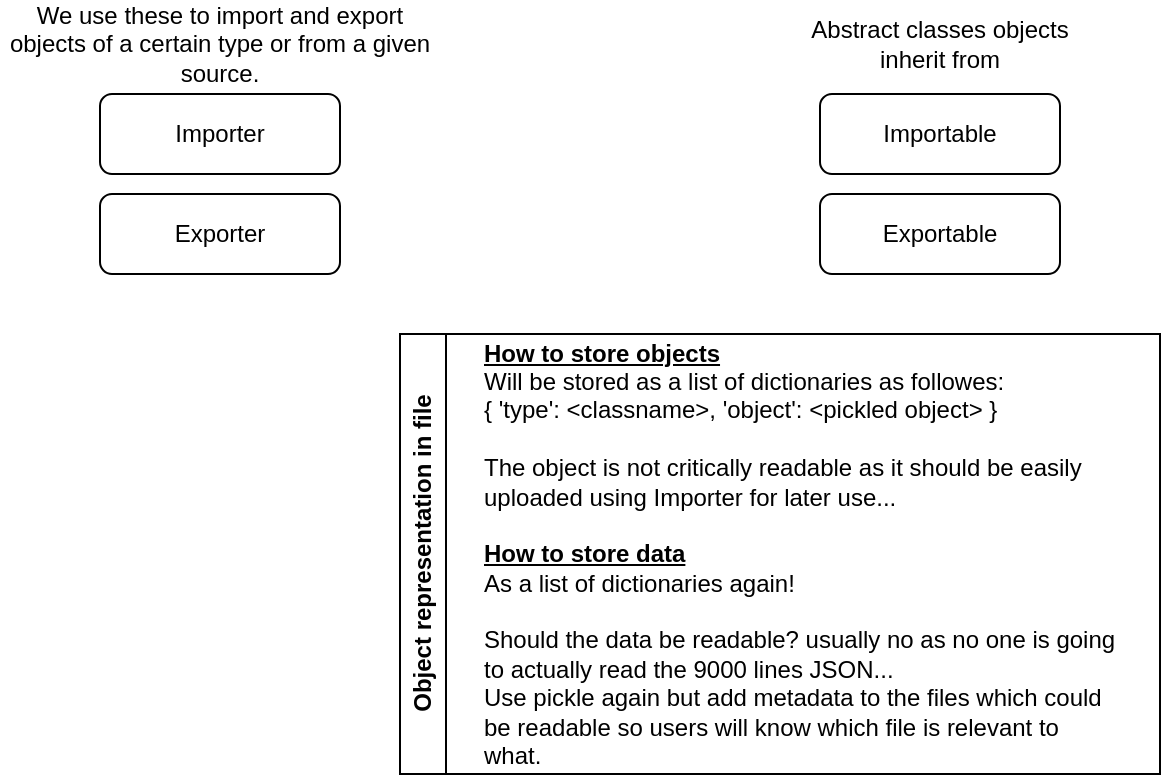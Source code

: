 <mxfile version="28.2.8">
  <diagram name="Page-1" id="KuG4gA4bBI0n0GWI4acN">
    <mxGraphModel dx="1071" dy="578" grid="1" gridSize="10" guides="1" tooltips="1" connect="1" arrows="1" fold="1" page="1" pageScale="1" pageWidth="850" pageHeight="1100" math="0" shadow="0">
      <root>
        <mxCell id="0" />
        <mxCell id="1" parent="0" />
        <mxCell id="2s-MMo-laoQbgs-z7Zpv-1" value="Importer" style="rounded=1;whiteSpace=wrap;html=1;" vertex="1" parent="1">
          <mxGeometry x="60" y="60" width="120" height="40" as="geometry" />
        </mxCell>
        <mxCell id="2s-MMo-laoQbgs-z7Zpv-2" value="Exporter" style="rounded=1;whiteSpace=wrap;html=1;" vertex="1" parent="1">
          <mxGeometry x="60" y="110" width="120" height="40" as="geometry" />
        </mxCell>
        <mxCell id="2s-MMo-laoQbgs-z7Zpv-3" value="We use these to import and export objects of a certain type or from a given source." style="text;html=1;whiteSpace=wrap;strokeColor=none;fillColor=none;align=center;verticalAlign=middle;rounded=0;" vertex="1" parent="1">
          <mxGeometry x="10" y="20" width="220" height="30" as="geometry" />
        </mxCell>
        <mxCell id="2s-MMo-laoQbgs-z7Zpv-4" value="Importable" style="rounded=1;whiteSpace=wrap;html=1;" vertex="1" parent="1">
          <mxGeometry x="420" y="60" width="120" height="40" as="geometry" />
        </mxCell>
        <mxCell id="2s-MMo-laoQbgs-z7Zpv-5" value="Exportable" style="rounded=1;whiteSpace=wrap;html=1;" vertex="1" parent="1">
          <mxGeometry x="420" y="110" width="120" height="40" as="geometry" />
        </mxCell>
        <mxCell id="2s-MMo-laoQbgs-z7Zpv-6" value="Abstract classes objects inherit from" style="text;html=1;whiteSpace=wrap;strokeColor=none;fillColor=none;align=center;verticalAlign=middle;rounded=0;" vertex="1" parent="1">
          <mxGeometry x="400" y="20" width="160" height="30" as="geometry" />
        </mxCell>
        <mxCell id="2s-MMo-laoQbgs-z7Zpv-7" value="Object representation in file" style="swimlane;horizontal=0;whiteSpace=wrap;html=1;" vertex="1" parent="1">
          <mxGeometry x="210" y="180" width="380" height="220" as="geometry" />
        </mxCell>
        <mxCell id="2s-MMo-laoQbgs-z7Zpv-10" value="&lt;div&gt;&lt;b&gt;&lt;u&gt;How to store objects&lt;/u&gt;&lt;/b&gt;&lt;/div&gt;&lt;div&gt;Will be stored as a list of dictionaries as followes:&lt;/div&gt;&lt;div&gt;&lt;span style=&quot;background-color: transparent; color: light-dark(rgb(0, 0, 0), rgb(255, 255, 255));&quot;&gt;{&amp;nbsp;&lt;/span&gt;&lt;span style=&quot;background-color: transparent; color: light-dark(rgb(0, 0, 0), rgb(255, 255, 255));&quot;&gt;&#39;type&#39;: &amp;lt;classname&amp;gt;,&amp;nbsp;&lt;/span&gt;&lt;span style=&quot;background-color: transparent; color: light-dark(rgb(0, 0, 0), rgb(255, 255, 255));&quot;&gt;&#39;object&#39;: &amp;lt;pickled object&amp;gt;&amp;nbsp;&lt;/span&gt;&lt;span style=&quot;background-color: transparent; color: light-dark(rgb(0, 0, 0), rgb(255, 255, 255));&quot;&gt;}&lt;/span&gt;&lt;/div&gt;&lt;div&gt;&lt;br&gt;&lt;/div&gt;&lt;div&gt;The object is not critically readable as it should be easily uploaded using Importer for later use...&lt;/div&gt;&lt;div&gt;&lt;div&gt;&lt;div&gt;&lt;br&gt;&lt;/div&gt;&lt;div&gt;&lt;b&gt;&lt;u&gt;How to store data&lt;/u&gt;&lt;/b&gt;&lt;/div&gt;&lt;div&gt;As a list of dictionaries again!&lt;/div&gt;&lt;/div&gt;&lt;/div&gt;&lt;div&gt;&lt;br&gt;&lt;/div&gt;&lt;div&gt;Should the data be readable? usually no as no one is going to actually read the 9000 lines JSON...&lt;br&gt;Use pickle again but add metadata to the files which could be readable so users will know which file is relevant to what.&lt;/div&gt;" style="text;html=1;whiteSpace=wrap;strokeColor=none;fillColor=none;align=left;verticalAlign=middle;rounded=0;" vertex="1" parent="2s-MMo-laoQbgs-z7Zpv-7">
          <mxGeometry x="40" y="10" width="320" height="200" as="geometry" />
        </mxCell>
      </root>
    </mxGraphModel>
  </diagram>
</mxfile>

